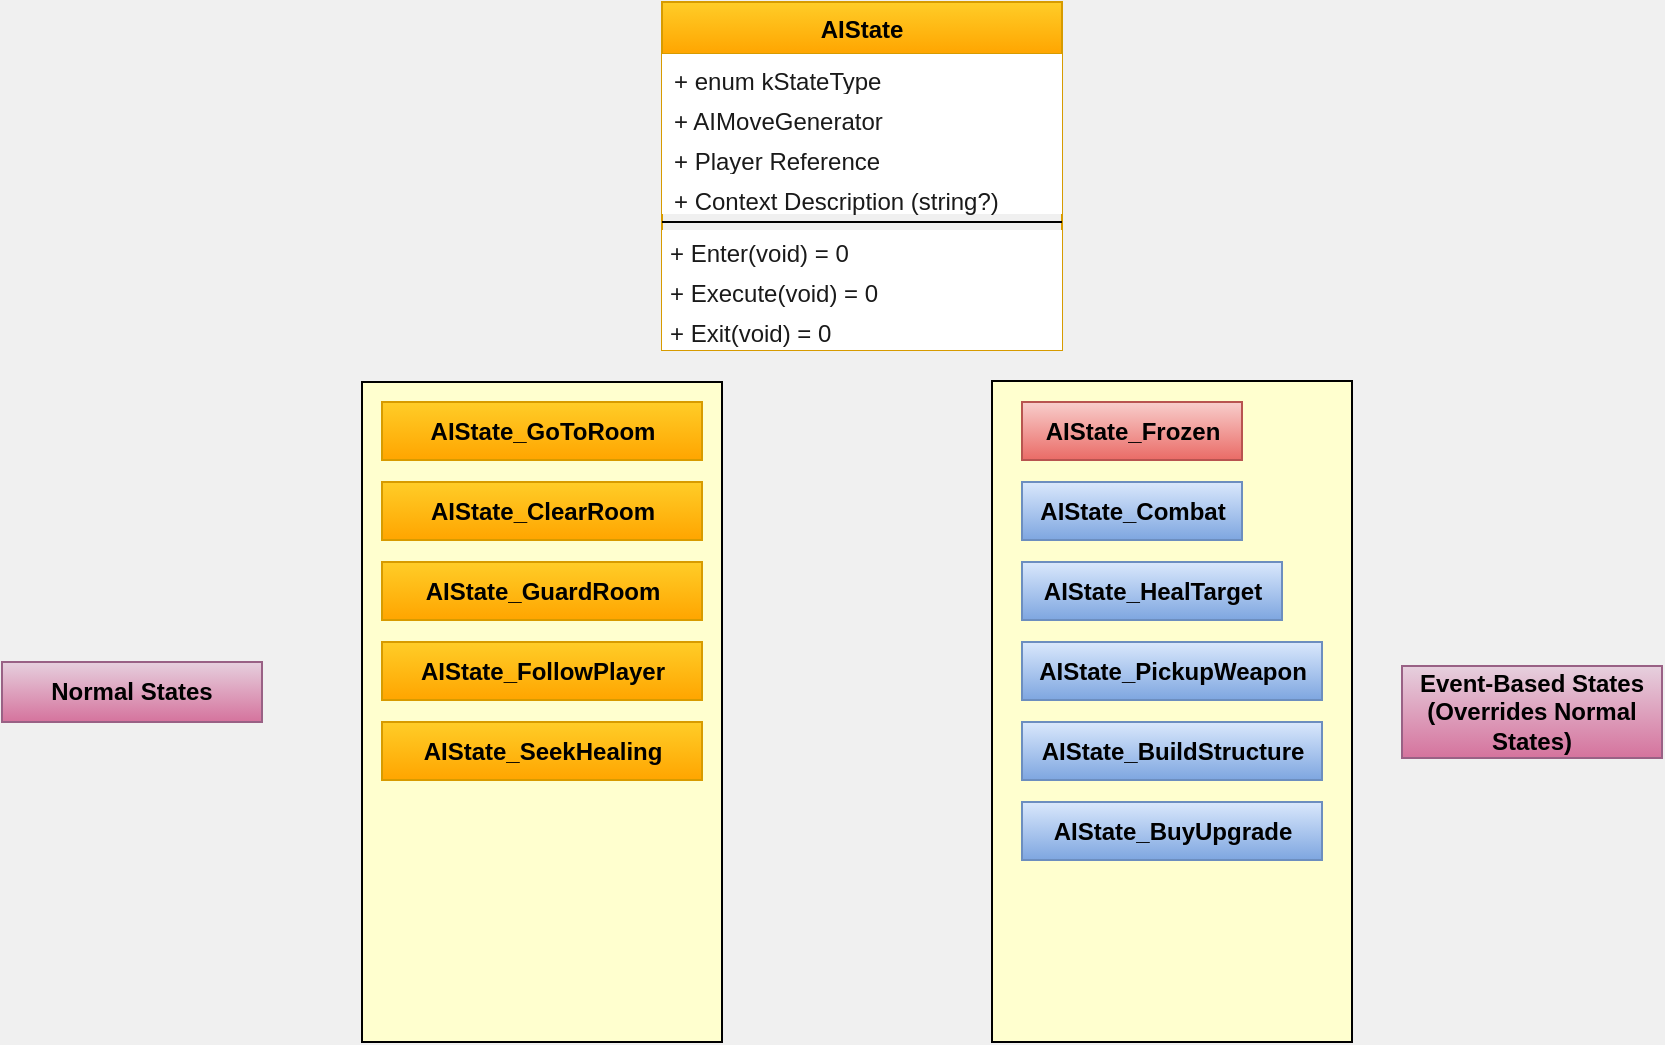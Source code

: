 <mxfile version="17.1.0" type="github" pages="2">
  <diagram id="HZwBNgTBuxzB_huA4fSz" name="AIStates">
    <mxGraphModel dx="1359" dy="806" grid="1" gridSize="10" guides="1" tooltips="1" connect="1" arrows="1" fold="1" page="1" pageScale="1" pageWidth="850" pageHeight="1100" background="#F0F0F0" math="0" shadow="0">
      <root>
        <mxCell id="0" />
        <mxCell id="1" parent="0" />
        <mxCell id="XEg-1Vmt_Fla9OS6UY-R-30" value="" style="rounded=0;whiteSpace=wrap;html=1;shadow=0;fontFamily=Helvetica;fontSize=12;fontColor=#1A1A1A;fillColor=#FFFFCF;gradientColor=none;" vertex="1" parent="1">
          <mxGeometry x="505" y="229.5" width="180" height="330.5" as="geometry" />
        </mxCell>
        <mxCell id="XEg-1Vmt_Fla9OS6UY-R-29" value="" style="rounded=0;whiteSpace=wrap;html=1;shadow=0;fontFamily=Helvetica;fontSize=12;fontColor=#1A1A1A;fillColor=#FFFFCF;gradientColor=none;" vertex="1" parent="1">
          <mxGeometry x="190" y="230" width="180" height="330" as="geometry" />
        </mxCell>
        <mxCell id="dBZ0WQO3sVNUnGLNvLoS-22" value="AIState" style="swimlane;fontStyle=1;align=center;verticalAlign=top;childLayout=stackLayout;horizontal=1;startSize=26;horizontalStack=0;resizeParent=1;resizeParentMax=0;resizeLast=0;collapsible=1;marginBottom=0;fillColor=#ffcd28;rounded=0;strokeColor=#d79b00;gradientColor=#ffa500;" parent="1" vertex="1">
          <mxGeometry x="340" y="40" width="200" height="174" as="geometry">
            <mxRectangle x="360" y="40" width="70" height="26" as="alternateBounds" />
          </mxGeometry>
        </mxCell>
        <mxCell id="XEg-1Vmt_Fla9OS6UY-R-18" value="+ enum kStateType" style="text;strokeColor=none;fillColor=#FFFFFF;align=left;verticalAlign=top;spacingLeft=4;spacingRight=4;overflow=hidden;rotatable=0;points=[[0,0.5],[1,0.5]];portConstraint=eastwest;rounded=0;fontColor=#1A1A1A;" vertex="1" parent="dBZ0WQO3sVNUnGLNvLoS-22">
          <mxGeometry y="26" width="200" height="20" as="geometry" />
        </mxCell>
        <mxCell id="dBZ0WQO3sVNUnGLNvLoS-23" value="+ AIMoveGenerator" style="text;strokeColor=none;fillColor=#FFFFFF;align=left;verticalAlign=top;spacingLeft=4;spacingRight=4;overflow=hidden;rotatable=0;points=[[0,0.5],[1,0.5]];portConstraint=eastwest;rounded=0;fontColor=#1A1A1A;" parent="dBZ0WQO3sVNUnGLNvLoS-22" vertex="1">
          <mxGeometry y="46" width="200" height="20" as="geometry" />
        </mxCell>
        <mxCell id="XEg-1Vmt_Fla9OS6UY-R-19" value="+ Player Reference" style="text;strokeColor=none;fillColor=#FFFFFF;align=left;verticalAlign=top;spacingLeft=4;spacingRight=4;overflow=hidden;rotatable=0;points=[[0,0.5],[1,0.5]];portConstraint=eastwest;rounded=0;fontColor=#1A1A1A;" vertex="1" parent="dBZ0WQO3sVNUnGLNvLoS-22">
          <mxGeometry y="66" width="200" height="20" as="geometry" />
        </mxCell>
        <mxCell id="XEg-1Vmt_Fla9OS6UY-R-21" value="+ Context Description (string?)" style="text;strokeColor=none;fillColor=#FFFFFF;align=left;verticalAlign=top;spacingLeft=4;spacingRight=4;overflow=hidden;rotatable=0;points=[[0,0.5],[1,0.5]];portConstraint=eastwest;rounded=0;fontColor=#1A1A1A;" vertex="1" parent="dBZ0WQO3sVNUnGLNvLoS-22">
          <mxGeometry y="86" width="200" height="20" as="geometry" />
        </mxCell>
        <mxCell id="dBZ0WQO3sVNUnGLNvLoS-24" value="" style="line;strokeWidth=1;align=left;verticalAlign=middle;spacingTop=-1;spacingLeft=3;spacingRight=3;rotatable=0;labelPosition=right;points=[];portConstraint=eastwest;rounded=0;labelBackgroundColor=#EEEEEE;shadow=0;" parent="dBZ0WQO3sVNUnGLNvLoS-22" vertex="1">
          <mxGeometry y="106" width="200" height="8" as="geometry" />
        </mxCell>
        <mxCell id="dBZ0WQO3sVNUnGLNvLoS-25" value="+ Enter(void) = 0" style="text;strokeColor=none;fillColor=#FFFFFF;align=left;verticalAlign=top;spacingLeft=4;spacingRight=4;overflow=hidden;rotatable=0;points=[[0,0.5],[1,0.5]];portConstraint=eastwest;spacing=0;rounded=0;fontColor=#1A1A1A;" parent="dBZ0WQO3sVNUnGLNvLoS-22" vertex="1">
          <mxGeometry y="114" width="200" height="20" as="geometry" />
        </mxCell>
        <mxCell id="dBZ0WQO3sVNUnGLNvLoS-27" value="+ Execute(void) = 0" style="text;html=1;strokeColor=none;fillColor=#FFFFFF;align=left;verticalAlign=top;whiteSpace=wrap;rounded=0;spacingLeft=4;spacingRight=4;spacing=0;fontColor=#1A1A1A;" parent="dBZ0WQO3sVNUnGLNvLoS-22" vertex="1">
          <mxGeometry y="134" width="200" height="20" as="geometry" />
        </mxCell>
        <mxCell id="dBZ0WQO3sVNUnGLNvLoS-28" value="+ Exit(void) = 0" style="text;html=1;strokeColor=none;fillColor=#FFFFFF;align=left;verticalAlign=top;whiteSpace=wrap;rounded=0;spacingLeft=4;spacingRight=4;spacing=0;fontColor=#1A1A1A;" parent="dBZ0WQO3sVNUnGLNvLoS-22" vertex="1">
          <mxGeometry y="154" width="200" height="20" as="geometry" />
        </mxCell>
        <mxCell id="XEg-1Vmt_Fla9OS6UY-R-13" value="AIState_GoToRoom" style="html=1;rounded=0;fontFamily=Helvetica;fontSize=12;fillColor=#ffcd28;gradientColor=#ffa500;strokeColor=#d79b00;fontStyle=1;align=center;" vertex="1" parent="1">
          <mxGeometry x="200" y="240" width="160" height="29" as="geometry" />
        </mxCell>
        <mxCell id="XEg-1Vmt_Fla9OS6UY-R-15" value="AIState_Frozen" style="html=1;rounded=0;fontFamily=Helvetica;fontSize=12;fillColor=#f8cecc;strokeColor=#b85450;fontStyle=1;gradientColor=#ea6b66;" vertex="1" parent="1">
          <mxGeometry x="520" y="240" width="110" height="29" as="geometry" />
        </mxCell>
        <mxCell id="XEg-1Vmt_Fla9OS6UY-R-16" value="AIState_GuardRoom" style="html=1;rounded=0;fontFamily=Helvetica;fontSize=12;fillColor=#ffcd28;gradientColor=#ffa500;strokeColor=#d79b00;fontStyle=1;align=center;" vertex="1" parent="1">
          <mxGeometry x="200" y="320" width="160" height="29" as="geometry" />
        </mxCell>
        <mxCell id="XEg-1Vmt_Fla9OS6UY-R-20" value="AIState_FollowPlayer" style="html=1;rounded=0;fontFamily=Helvetica;fontSize=12;fillColor=#ffcd28;gradientColor=#ffa500;strokeColor=#d79b00;fontStyle=1;align=center;" vertex="1" parent="1">
          <mxGeometry x="200" y="360" width="160" height="29" as="geometry" />
        </mxCell>
        <mxCell id="XEg-1Vmt_Fla9OS6UY-R-22" value="AIState_Combat" style="html=1;rounded=0;fontFamily=Helvetica;fontSize=12;fillColor=#ffcd28;gradientColor=#ffa500;strokeColor=#d79b00;fontStyle=1" vertex="1" parent="1">
          <mxGeometry x="520" y="280" width="110" height="29" as="geometry" />
        </mxCell>
        <mxCell id="XEg-1Vmt_Fla9OS6UY-R-23" value="AIState_PickupWeapon" style="html=1;rounded=0;fontFamily=Helvetica;fontSize=12;fillColor=#dae8fc;gradientColor=#7ea6e0;strokeColor=#6c8ebf;fontStyle=1" vertex="1" parent="1">
          <mxGeometry x="520" y="360" width="150" height="29" as="geometry" />
        </mxCell>
        <mxCell id="XEg-1Vmt_Fla9OS6UY-R-24" value="AIState_SeekHealing" style="html=1;rounded=0;fontFamily=Helvetica;fontSize=12;fillColor=#ffcd28;gradientColor=#ffa500;strokeColor=#d79b00;fontStyle=1" vertex="1" parent="1">
          <mxGeometry x="200" y="400" width="160" height="29" as="geometry" />
        </mxCell>
        <mxCell id="XEg-1Vmt_Fla9OS6UY-R-25" value="AIState_HealTarget" style="html=1;rounded=0;fontFamily=Helvetica;fontSize=12;fillColor=#ffcd28;gradientColor=#ffa500;strokeColor=#d79b00;fontStyle=1" vertex="1" parent="1">
          <mxGeometry x="520" y="320" width="130" height="29" as="geometry" />
        </mxCell>
        <mxCell id="XEg-1Vmt_Fla9OS6UY-R-26" value="&lt;b&gt;Normal States&lt;/b&gt;" style="text;html=1;strokeColor=#996185;fillColor=#e6d0de;align=center;verticalAlign=middle;whiteSpace=wrap;rounded=0;shadow=0;fontFamily=Helvetica;fontSize=12;gradientColor=#d5739d;" vertex="1" parent="1">
          <mxGeometry x="10" y="370" width="130" height="30" as="geometry" />
        </mxCell>
        <mxCell id="XEg-1Vmt_Fla9OS6UY-R-27" value="&lt;b&gt;Event-Based States&lt;br&gt;(Overrides Normal States)&lt;br&gt;&lt;/b&gt;" style="text;html=1;strokeColor=#996185;fillColor=#e6d0de;align=center;verticalAlign=middle;whiteSpace=wrap;rounded=0;shadow=0;fontFamily=Helvetica;fontSize=12;gradientColor=#d5739d;" vertex="1" parent="1">
          <mxGeometry x="710" y="372" width="130" height="46" as="geometry" />
        </mxCell>
        <mxCell id="XEg-1Vmt_Fla9OS6UY-R-28" value="AIState_ClearRoom" style="html=1;rounded=0;fontFamily=Helvetica;fontSize=12;fillColor=#ffcd28;gradientColor=#ffa500;strokeColor=#d79b00;fontStyle=1;align=center;" vertex="1" parent="1">
          <mxGeometry x="200" y="280" width="160" height="29" as="geometry" />
        </mxCell>
        <mxCell id="XEg-1Vmt_Fla9OS6UY-R-31" value="AIState_Combat" style="html=1;rounded=0;fontFamily=Helvetica;fontSize=12;fillColor=#dae8fc;gradientColor=#7ea6e0;strokeColor=#6c8ebf;fontStyle=1" vertex="1" parent="1">
          <mxGeometry x="520" y="280" width="110" height="29" as="geometry" />
        </mxCell>
        <mxCell id="XEg-1Vmt_Fla9OS6UY-R-32" value="AIState_HealTarget" style="html=1;rounded=0;fontFamily=Helvetica;fontSize=12;fillColor=#dae8fc;gradientColor=#7ea6e0;strokeColor=#6c8ebf;fontStyle=1" vertex="1" parent="1">
          <mxGeometry x="520" y="320" width="130" height="29" as="geometry" />
        </mxCell>
        <mxCell id="XEg-1Vmt_Fla9OS6UY-R-33" value="AIState_BuildStructure" style="html=1;rounded=0;fontFamily=Helvetica;fontSize=12;fillColor=#dae8fc;gradientColor=#7ea6e0;strokeColor=#6c8ebf;fontStyle=1" vertex="1" parent="1">
          <mxGeometry x="520" y="400" width="150" height="29" as="geometry" />
        </mxCell>
        <mxCell id="XEg-1Vmt_Fla9OS6UY-R-34" value="AIState_BuyUpgrade" style="html=1;rounded=0;fontFamily=Helvetica;fontSize=12;fillColor=#dae8fc;gradientColor=#7ea6e0;strokeColor=#6c8ebf;fontStyle=1" vertex="1" parent="1">
          <mxGeometry x="520" y="440" width="150" height="29" as="geometry" />
        </mxCell>
      </root>
    </mxGraphModel>
  </diagram>
  <diagram id="zAtE7eKhjc8FS1noeVdu" name="Page-2">
    <mxGraphModel dx="1359" dy="806" grid="1" gridSize="10" guides="1" tooltips="1" connect="1" arrows="1" fold="1" page="1" pageScale="1" pageWidth="850" pageHeight="1100" math="0" shadow="0">
      <root>
        <mxCell id="ajx-NwymdZTZZT_LzvCN-0" />
        <mxCell id="ajx-NwymdZTZZT_LzvCN-1" parent="ajx-NwymdZTZZT_LzvCN-0" />
      </root>
    </mxGraphModel>
  </diagram>
</mxfile>
